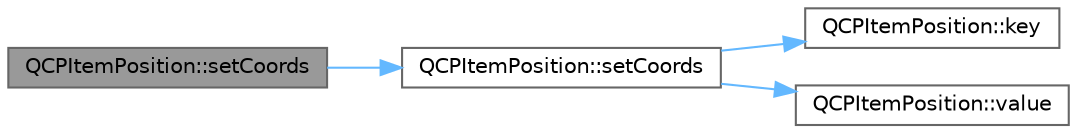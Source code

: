 digraph "QCPItemPosition::setCoords"
{
 // LATEX_PDF_SIZE
  bgcolor="transparent";
  edge [fontname=Helvetica,fontsize=10,labelfontname=Helvetica,labelfontsize=10];
  node [fontname=Helvetica,fontsize=10,shape=box,height=0.2,width=0.4];
  rankdir="LR";
  Node1 [label="QCPItemPosition::setCoords",height=0.2,width=0.4,color="gray40", fillcolor="grey60", style="filled", fontcolor="black",tooltip=" "];
  Node1 -> Node2 [color="steelblue1",style="solid"];
  Node2 [label="QCPItemPosition::setCoords",height=0.2,width=0.4,color="grey40", fillcolor="white", style="filled",URL="$class_q_c_p_item_position.html#aa988ba4e87ab684c9021017dcaba945f",tooltip=" "];
  Node2 -> Node3 [color="steelblue1",style="solid"];
  Node3 [label="QCPItemPosition::key",height=0.2,width=0.4,color="grey40", fillcolor="white", style="filled",URL="$class_q_c_p_item_position.html#a6fc519f1b73722a8d0cff7d4d647407e",tooltip=" "];
  Node2 -> Node4 [color="steelblue1",style="solid"];
  Node4 [label="QCPItemPosition::value",height=0.2,width=0.4,color="grey40", fillcolor="white", style="filled",URL="$class_q_c_p_item_position.html#acfcf86f840a7366a4299bff593d5d636",tooltip=" "];
}
